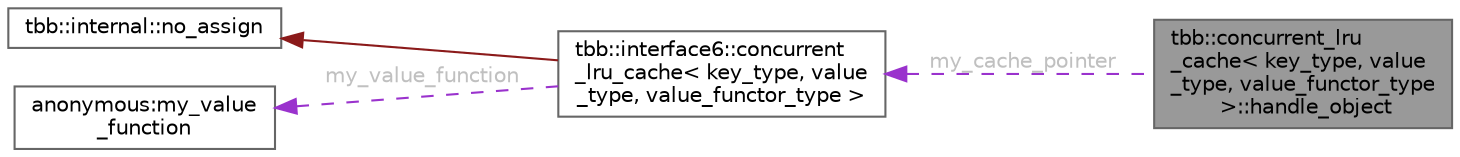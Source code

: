 digraph "tbb::concurrent_lru_cache&lt; key_type, value_type, value_functor_type &gt;::handle_object"
{
 // LATEX_PDF_SIZE
  bgcolor="transparent";
  edge [fontname=Helvetica,fontsize=10,labelfontname=Helvetica,labelfontsize=10];
  node [fontname=Helvetica,fontsize=10,shape=box,height=0.2,width=0.4];
  rankdir="LR";
  Node1 [id="Node000001",label="tbb::concurrent_lru\l_cache\< key_type, value\l_type, value_functor_type\l \>::handle_object",height=0.2,width=0.4,color="gray40", fillcolor="grey60", style="filled", fontcolor="black",tooltip=" "];
  Node2 -> Node1 [id="edge4_Node000001_Node000002",dir="back",color="darkorchid3",style="dashed",tooltip=" ",label=" my_cache_pointer",fontcolor="grey" ];
  Node2 [id="Node000002",label="tbb::interface6::concurrent\l_lru_cache\< key_type, value\l_type, value_functor_type \>",height=0.2,width=0.4,color="gray40", fillcolor="white", style="filled",URL="$classtbb_1_1interface6_1_1concurrent__lru__cache.html",tooltip=" "];
  Node3 -> Node2 [id="edge5_Node000002_Node000003",dir="back",color="firebrick4",style="solid",tooltip=" "];
  Node3 [id="Node000003",label="tbb::internal::no_assign",height=0.2,width=0.4,color="gray40", fillcolor="white", style="filled",tooltip=" "];
  Node4 -> Node2 [id="edge6_Node000002_Node000004",dir="back",color="darkorchid3",style="dashed",tooltip=" ",label=" my_value_function",fontcolor="grey" ];
  Node4 [id="Node000004",label="anonymous:my_value\l_function",height=0.2,width=0.4,color="gray40", fillcolor="white", style="filled",tooltip=" "];
}
